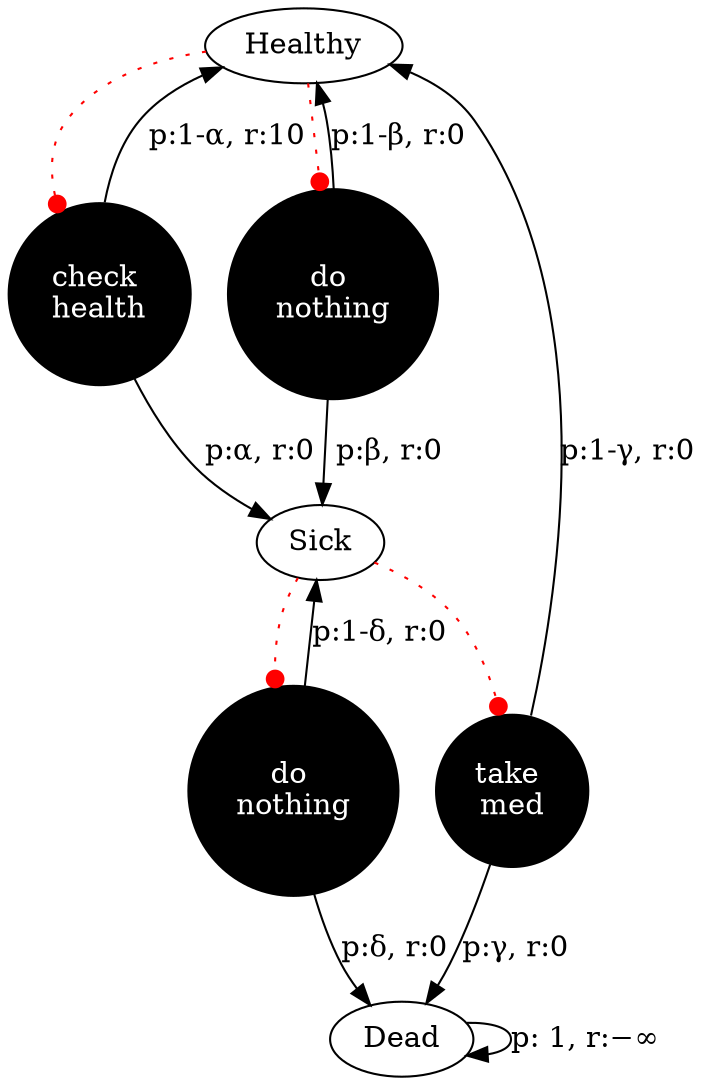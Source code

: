 digraph health {
	H [label=Healthy]
	S [label=Sick]
	D [label=Dead]
	node [fillcolor=black fontcolor=white shape=circle style=filled]
	1 [label="check 
health"]
	2 [label="do 
nothing"]
	3 [label="take 
med"]
	4 [label="do 
nothing"]
	H -> 1 [arrowhead=dot color=red style=dotted]
	1 -> H [label=" p:1-&alpha;, r:10"]
	1 -> S [label=" p:&alpha;, r:0"]
	H -> 2 [arrowhead=dot color=red style=dotted]
	2 -> H [label="p:1-&beta;, r:0"]
	2 -> S [label=" p:&beta;, r:0"]
	S -> 3 [arrowhead=dot color=red style=dotted]
	3 -> H [label="p:1-&gamma;, r:0"]
	3 -> D [label="p:&gamma;, r:0"]
	S -> 4 [arrowhead=dot color=red style=dotted]
	4 -> S [label="p:1-&delta;, r:0"]
	4 -> D [label="p:&delta;, r:0"]
	D -> D [label="p: 1, r:&minus;&infin;"]
}

